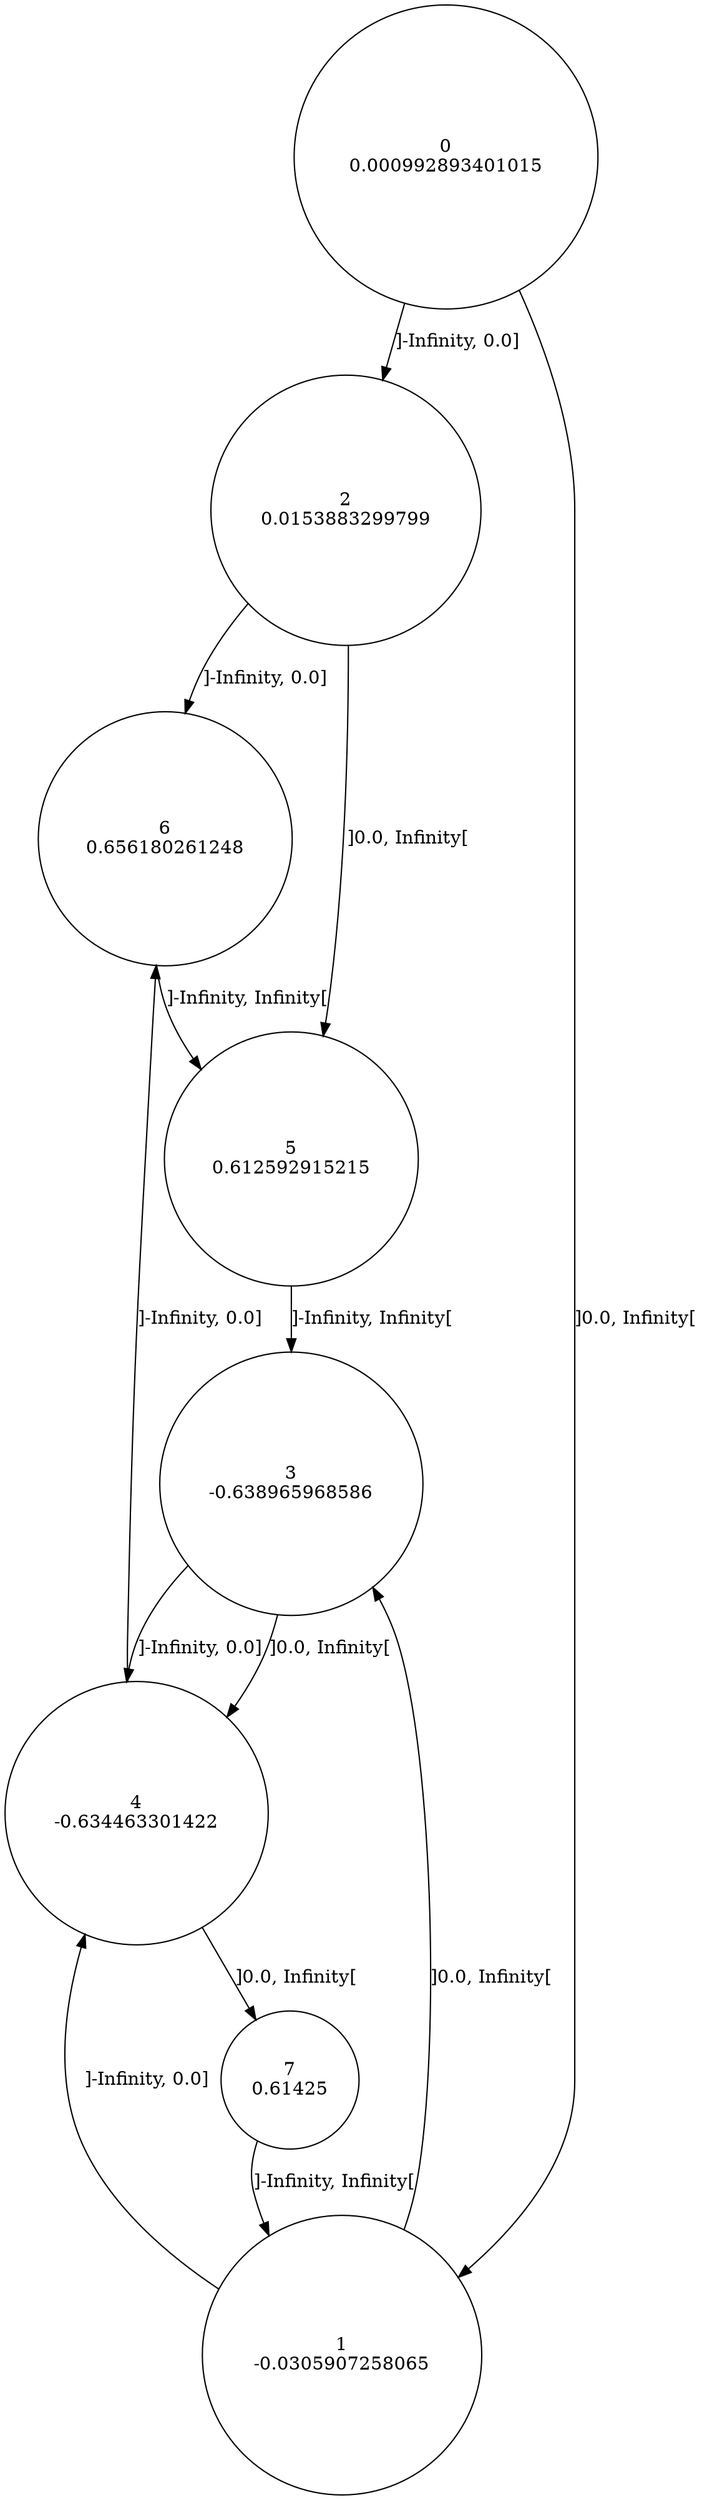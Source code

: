 digraph a {
0 [shape=circle, label="0\n0.000992893401015"];
	0 -> 2 [label="]-Infinity, 0.0]"];
	0 -> 1 [label="]0.0, Infinity["];
1 [shape=circle, label="1\n-0.0305907258065"];
	1 -> 4 [label="]-Infinity, 0.0]"];
	1 -> 3 [label="]0.0, Infinity["];
2 [shape=circle, label="2\n0.0153883299799"];
	2 -> 6 [label="]-Infinity, 0.0]"];
	2 -> 5 [label="]0.0, Infinity["];
3 [shape=circle, label="3\n-0.638965968586"];
	3 -> 4 [label="]-Infinity, 0.0]"];
	3 -> 4 [label="]0.0, Infinity["];
4 [shape=circle, label="4\n-0.634463301422"];
	4 -> 6 [label="]-Infinity, 0.0]"];
	4 -> 7 [label="]0.0, Infinity["];
5 [shape=circle, label="5\n0.612592915215"];
	5 -> 3 [label="]-Infinity, Infinity["];
6 [shape=circle, label="6\n0.656180261248"];
	6 -> 5 [label="]-Infinity, Infinity["];
7 [shape=circle, label="7\n0.61425"];
	7 -> 1 [label="]-Infinity, Infinity["];
}